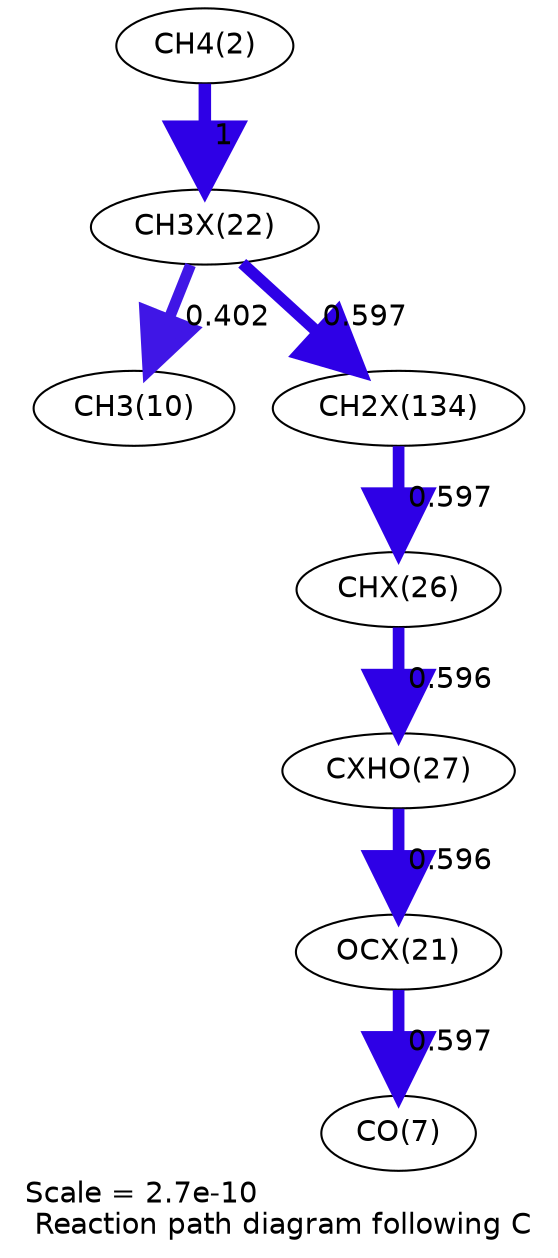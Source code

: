 digraph reaction_paths {
center=1;
s4 -> s26[fontname="Helvetica", penwidth=6, arrowsize=3, color="0.7, 1.5, 0.9"
, label=" 1"];
s26 -> s12[fontname="Helvetica", penwidth=5.31, arrowsize=2.66, color="0.7, 0.902, 0.9"
, label=" 0.402"];
s26 -> s40[fontname="Helvetica", penwidth=5.61, arrowsize=2.81, color="0.7, 1.1, 0.9"
, label=" 0.597"];
s40 -> s29[fontname="Helvetica", penwidth=5.61, arrowsize=2.81, color="0.7, 1.1, 0.9"
, label=" 0.597"];
s29 -> s30[fontname="Helvetica", penwidth=5.61, arrowsize=2.8, color="0.7, 1.1, 0.9"
, label=" 0.596"];
s30 -> s25[fontname="Helvetica", penwidth=5.61, arrowsize=2.8, color="0.7, 1.1, 0.9"
, label=" 0.596"];
s25 -> s9[fontname="Helvetica", penwidth=5.61, arrowsize=2.81, color="0.7, 1.1, 0.9"
, label=" 0.597"];
s4 [ fontname="Helvetica", label="CH4(2)"];
s9 [ fontname="Helvetica", label="CO(7)"];
s12 [ fontname="Helvetica", label="CH3(10)"];
s25 [ fontname="Helvetica", label="OCX(21)"];
s26 [ fontname="Helvetica", label="CH3X(22)"];
s29 [ fontname="Helvetica", label="CHX(26)"];
s30 [ fontname="Helvetica", label="CXHO(27)"];
s40 [ fontname="Helvetica", label="CH2X(134)"];
 label = "Scale = 2.7e-10\l Reaction path diagram following C";
 fontname = "Helvetica";
}

